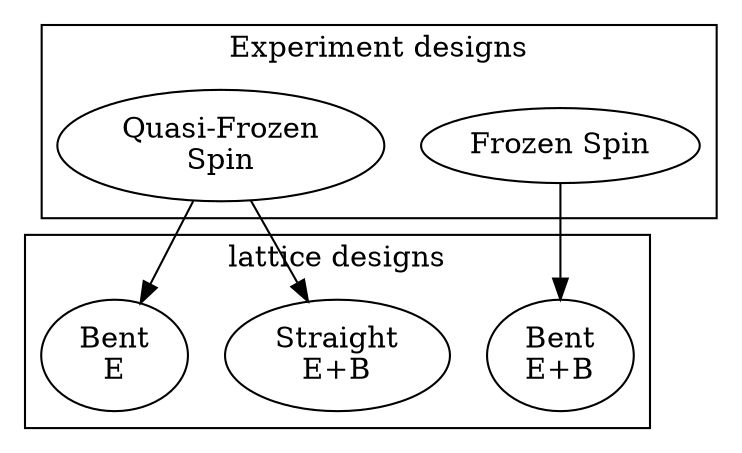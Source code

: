 digraph G{

	"Frozen Spin" -> "Bent\nE+B";
	"Quasi-Frozen\nSpin" -> {"Straight\nE+B", "Bent\nE"};

	subgraph cluster0{
		label = "Experiment designs";
		"Frozen Spin" ;"Quasi-Frozen\nSpin";
	}
	subgraph cluster1{
		label="lattice designs";
		"Bent\nE+B"; "Straight\nE+B"; "Bent\nE";
	}

}
